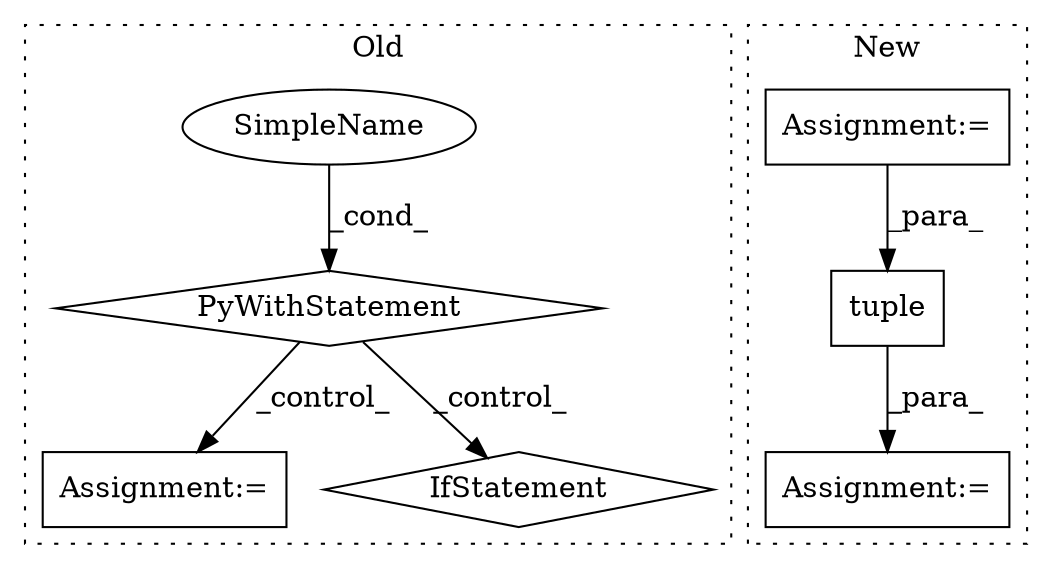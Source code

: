 digraph G {
subgraph cluster0 {
1 [label="PyWithStatement" a="104" s="5863,5898" l="10,2" shape="diamond"];
5 [label="Assignment:=" a="7" s="6005" l="1" shape="box"];
6 [label="SimpleName" a="42" s="" l="" shape="ellipse"];
7 [label="IfStatement" a="25" s="6290" l="34" shape="diamond"];
label = "Old";
style="dotted";
}
subgraph cluster1 {
2 [label="tuple" a="32" s="5662,5794" l="17,-3" shape="box"];
3 [label="Assignment:=" a="7" s="6186" l="1" shape="box"];
4 [label="Assignment:=" a="7" s="5763" l="25" shape="box"];
label = "New";
style="dotted";
}
1 -> 5 [label="_control_"];
1 -> 7 [label="_control_"];
2 -> 3 [label="_para_"];
4 -> 2 [label="_para_"];
6 -> 1 [label="_cond_"];
}